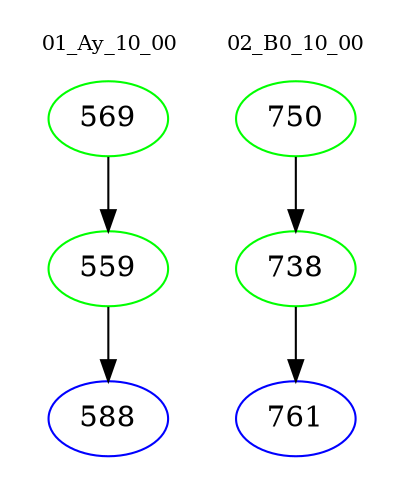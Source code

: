 digraph{
subgraph cluster_0 {
color = white
label = "01_Ay_10_00";
fontsize=10;
T0_569 [label="569", color="green"]
T0_569 -> T0_559 [color="black"]
T0_559 [label="559", color="green"]
T0_559 -> T0_588 [color="black"]
T0_588 [label="588", color="blue"]
}
subgraph cluster_1 {
color = white
label = "02_B0_10_00";
fontsize=10;
T1_750 [label="750", color="green"]
T1_750 -> T1_738 [color="black"]
T1_738 [label="738", color="green"]
T1_738 -> T1_761 [color="black"]
T1_761 [label="761", color="blue"]
}
}
